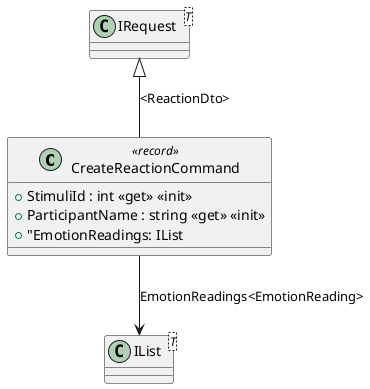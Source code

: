 @startuml
class CreateReactionCommand <<record>> {
    + StimuliId : int <<get>> <<init>>
    + ParticipantName : string <<get>> <<init>>
    + "EmotionReadings: IList
}
class IList<T> {
}
class "IRequest"<T> {
}
"IRequest" <|-- CreateReactionCommand : "<ReactionDto>"
CreateReactionCommand --> IList : "EmotionReadings<EmotionReading>"
@enduml
